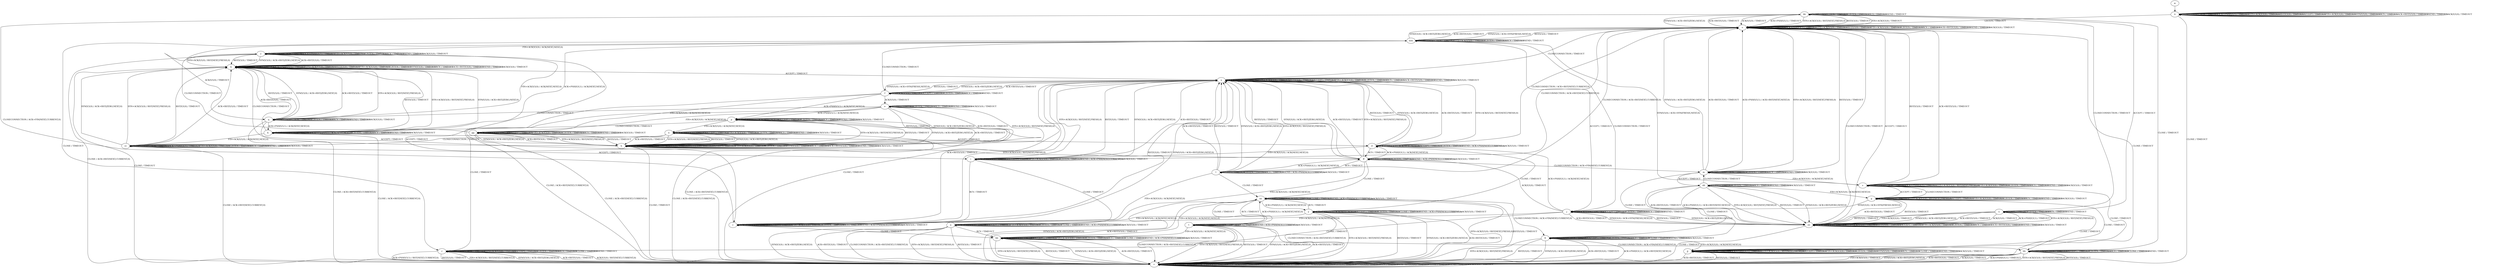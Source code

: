 digraph "" {
	graph ["Incoming time"=0.0004086494445800781,
		"Outgoing time"=0.04054093360900879,
		Output="{'States': 39, 'Transitions': 495, 'Filename': '../results/tcp_preset_100/TCP_Windows8_Server-TCP_Windows8_Server-1.dot'}",
		Reference="{'States': 39, 'Transitions': 495, 'Filename': '../subjects/tcp/TCP_Windows8_Server.dot'}",
		Solver=yices,
		Updated="{'States': 39, 'Transitions': 495, 'Filename': '../subjects/tcp/TCP_Windows8_Server.dot'}",
		"f-measure"=1.0,
		precision=1.0,
		recall=1.0
	];
	a -> a	[key=0,
		label="ACK+PSH(V,V,1) / TIMEOUT"];
	a -> a	[key=1,
		label="ACCEPT / TIMEOUT"];
	a -> a	[key=2,
		label="FIN+ACK(V,V,0) / TIMEOUT"];
	a -> a	[key=3,
		label="LISTEN / TIMEOUT"];
	a -> a	[key=4,
		label="CLOSE / TIMEOUT"];
	a -> a	[key=5,
		label="SEND / ACK+PSH(NEXT,CURRENT,1)"];
	a -> a	[key=6,
		label="ACK(V,V,0) / TIMEOUT"];
	a -> v	[key=0,
		label="CLOSECONNECTION / ACK+RST(NEXT,CURRENT,0)"];
	a -> v	[key=1,
		label="SYN+ACK(V,V,0) / RST(NEXT,FRESH,0)"];
	a -> v	[key=2,
		label="RST(V,V,0) / TIMEOUT"];
	a -> v	[key=3,
		label="SYN(V,V,0) / ACK+RST(ZERO,NEXT,0)"];
	a -> v	[key=4,
		label="ACK+RST(V,V,0) / TIMEOUT"];
	a -> bb	[key=0,
		label="RCV / TIMEOUT"];
	b -> b	[key=0,
		label="CLOSECONNECTION / TIMEOUT"];
	b -> b	[key=1,
		label="ACK+PSH(V,V,1) / TIMEOUT"];
	b -> b	[key=2,
		label="SYN+ACK(V,V,0) / TIMEOUT"];
	b -> b	[key=3,
		label="RST(V,V,0) / TIMEOUT"];
	b -> b	[key=4,
		label="FIN+ACK(V,V,0) / TIMEOUT"];
	b -> b	[key=5,
		label="LISTEN / TIMEOUT"];
	b -> b	[key=6,
		label="SYN(V,V,0) / TIMEOUT"];
	b -> b	[key=7,
		label="RCV / TIMEOUT"];
	b -> b	[key=8,
		label="ACK+RST(V,V,0) / TIMEOUT"];
	b -> b	[key=9,
		label="SEND / TIMEOUT"];
	b -> b	[key=10,
		label="ACK(V,V,0) / TIMEOUT"];
	b -> u	[key=0,
		label="ACCEPT / TIMEOUT"];
	b -> v	[key=0,
		label="CLOSE / TIMEOUT"];
	c -> c	[key=0,
		label="ACK+PSH(V,V,1) / TIMEOUT"];
	c -> c	[key=1,
		label="ACCEPT / TIMEOUT"];
	c -> c	[key=2,
		label="FIN+ACK(V,V,0) / TIMEOUT"];
	c -> c	[key=3,
		label="LISTEN / TIMEOUT"];
	c -> c	[key=4,
		label="RCV / TIMEOUT"];
	c -> c	[key=5,
		label="SEND / ACK+PSH(NEXT,CURRENT,1)"];
	c -> c	[key=6,
		label="ACK(V,V,0) / TIMEOUT"];
	c -> u	[key=0,
		label="SYN+ACK(V,V,0) / RST(NEXT,FRESH,0)"];
	c -> u	[key=1,
		label="RST(V,V,0) / TIMEOUT"];
	c -> u	[key=2,
		label="SYN(V,V,0) / ACK+RST(ZERO,NEXT,0)"];
	c -> u	[key=3,
		label="ACK+RST(V,V,0) / TIMEOUT"];
	c -> bb	[key=0,
		label="CLOSE / TIMEOUT"];
	c -> kk	[key=0,
		label="CLOSECONNECTION / ACK+FIN(NEXT,CURRENT,0)"];
	d -> d	[key=0,
		label="ACK+PSH(V,V,1) / ACK(NEXT,NEXT,0)"];
	d -> d	[key=1,
		label="ACCEPT / TIMEOUT"];
	d -> d	[key=2,
		label="LISTEN / TIMEOUT"];
	d -> d	[key=3,
		label="SEND / ACK+PSH(NEXT,CURRENT,1)"];
	d -> d	[key=4,
		label="ACK(V,V,0) / TIMEOUT"];
	d -> i	[key=0,
		label="FIN+ACK(V,V,0) / ACK(NEXT,NEXT,0)"];
	d -> o	[key=0,
		label="CLOSECONNECTION / ACK+RST(NEXT,CURRENT,0)"];
	d -> u	[key=0,
		label="SYN+ACK(V,V,0) / RST(NEXT,FRESH,0)"];
	d -> u	[key=1,
		label="RST(V,V,0) / TIMEOUT"];
	d -> u	[key=2,
		label="SYN(V,V,0) / ACK+RST(ZERO,NEXT,0)"];
	d -> u	[key=3,
		label="ACK+RST(V,V,0) / TIMEOUT"];
	d -> y	[key=0,
		label="CLOSE / TIMEOUT"];
	d -> ff	[key=0,
		label="RCV / TIMEOUT"];
	e -> e	[key=0,
		label="ACCEPT / TIMEOUT"];
	e -> e	[key=1,
		label="LISTEN / TIMEOUT"];
	e -> e	[key=2,
		label="RCV / TIMEOUT"];
	e -> e	[key=3,
		label="SEND / TIMEOUT"];
	e -> e	[key=4,
		label="ACK(V,V,0) / TIMEOUT"];
	e -> h	[key=0,
		label="SYN+ACK(V,V,0) / RST(NEXT,FRESH,0)"];
	e -> h	[key=1,
		label="RST(V,V,0) / TIMEOUT"];
	e -> h	[key=2,
		label="SYN(V,V,0) / ACK+RST(ZERO,NEXT,0)"];
	e -> h	[key=3,
		label="ACK+RST(V,V,0) / TIMEOUT"];
	e -> p	[key=0,
		label="ACK+PSH(V,V,1) / ACK(NEXT,NEXT,0)"];
	e -> q	[key=0,
		label="CLOSECONNECTION / TIMEOUT"];
	e -> v	[key=0,
		label="CLOSE / ACK+RST(NEXT,CURRENT,0)"];
	e -> gg	[key=0,
		label="FIN+ACK(V,V,0) / ACK(NEXT,NEXT,0)"];
	f -> e	[key=0,
		label="ACK(V,V,0) / TIMEOUT"];
	f -> f	[key=0,
		label="SYN+ACK(V,V,0) / TIMEOUT"];
	f -> f	[key=1,
		label="ACCEPT / TIMEOUT"];
	f -> f	[key=2,
		label="LISTEN / TIMEOUT"];
	f -> f	[key=3,
		label="RCV / TIMEOUT"];
	f -> f	[key=4,
		label="SEND / TIMEOUT"];
	f -> p	[key=0,
		label="ACK+PSH(V,V,1) / ACK(NEXT,NEXT,0)"];
	f -> r	[key=0,
		label="CLOSE / TIMEOUT"];
	f -> u	[key=0,
		label="RST(V,V,0) / TIMEOUT"];
	f -> u	[key=1,
		label="SYN(V,V,0) / ACK+RST(ZERO,NEXT,0)"];
	f -> u	[key=2,
		label="ACK+RST(V,V,0) / TIMEOUT"];
	f -> gg	[key=0,
		label="FIN+ACK(V,V,0) / ACK(NEXT,NEXT,0)"];
	f -> mm	[key=0,
		label="CLOSECONNECTION / TIMEOUT"];
	g -> g	[key=0,
		label="ACK+PSH(V,V,1) / TIMEOUT"];
	g -> g	[key=1,
		label="SYN+ACK(V,V,0) / RST(NEXT,FRESH,0)"];
	g -> g	[key=2,
		label="ACCEPT / TIMEOUT"];
	g -> g	[key=3,
		label="FIN+ACK(V,V,0) / TIMEOUT"];
	g -> g	[key=4,
		label="LISTEN / TIMEOUT"];
	g -> g	[key=5,
		label="RCV / TIMEOUT"];
	g -> g	[key=6,
		label="SEND / TIMEOUT"];
	g -> g	[key=7,
		label="ACK(V,V,0) / TIMEOUT"];
	g -> j	[key=0,
		label="SYN(V,V,0) / ACK+SYN(FRESH,NEXT,0)"];
	g -> s	[key=0,
		label="CLOSECONNECTION / TIMEOUT"];
	g -> ee	[key=0,
		label="RST(V,V,0) / TIMEOUT"];
	g -> ee	[key=1,
		label="ACK+RST(V,V,0) / TIMEOUT"];
	g -> jj	[key=0,
		label="CLOSE / TIMEOUT"];
	h -> b	[key=0,
		label="CLOSECONNECTION / TIMEOUT"];
	h -> h	[key=0,
		label="ACK+PSH(V,V,1) / TIMEOUT"];
	h -> h	[key=1,
		label="SYN+ACK(V,V,0) / TIMEOUT"];
	h -> h	[key=2,
		label="RST(V,V,0) / TIMEOUT"];
	h -> h	[key=3,
		label="ACCEPT / TIMEOUT"];
	h -> h	[key=4,
		label="FIN+ACK(V,V,0) / TIMEOUT"];
	h -> h	[key=5,
		label="LISTEN / TIMEOUT"];
	h -> h	[key=6,
		label="SYN(V,V,0) / TIMEOUT"];
	h -> h	[key=7,
		label="RCV / TIMEOUT"];
	h -> h	[key=8,
		label="ACK+RST(V,V,0) / TIMEOUT"];
	h -> h	[key=9,
		label="SEND / TIMEOUT"];
	h -> h	[key=10,
		label="ACK(V,V,0) / TIMEOUT"];
	h -> v	[key=0,
		label="CLOSE / TIMEOUT"];
	i -> a	[key=0,
		label="CLOSE / TIMEOUT"];
	i -> c	[key=0,
		label="RCV / TIMEOUT"];
	i -> i	[key=0,
		label="ACK+PSH(V,V,1) / TIMEOUT"];
	i -> i	[key=1,
		label="ACCEPT / TIMEOUT"];
	i -> i	[key=2,
		label="FIN+ACK(V,V,0) / TIMEOUT"];
	i -> i	[key=3,
		label="LISTEN / TIMEOUT"];
	i -> i	[key=4,
		label="SEND / ACK+PSH(NEXT,CURRENT,1)"];
	i -> i	[key=5,
		label="ACK(V,V,0) / TIMEOUT"];
	i -> o	[key=0,
		label="CLOSECONNECTION / ACK+RST(NEXT,CURRENT,0)"];
	i -> u	[key=0,
		label="SYN+ACK(V,V,0) / RST(NEXT,FRESH,0)"];
	i -> u	[key=1,
		label="RST(V,V,0) / TIMEOUT"];
	i -> u	[key=2,
		label="SYN(V,V,0) / ACK+RST(ZERO,NEXT,0)"];
	i -> u	[key=3,
		label="ACK+RST(V,V,0) / TIMEOUT"];
	j -> c	[key=0,
		label="FIN+ACK(V,V,0) / ACK(NEXT,NEXT,0)"];
	j -> d	[key=0,
		label="ACK+PSH(V,V,1) / ACK(NEXT,NEXT,0)"];
	j -> j	[key=0,
		label="SYN+ACK(V,V,0) / TIMEOUT"];
	j -> j	[key=1,
		label="ACCEPT / TIMEOUT"];
	j -> j	[key=2,
		label="LISTEN / TIMEOUT"];
	j -> j	[key=3,
		label="RCV / TIMEOUT"];
	j -> j	[key=4,
		label="SEND / TIMEOUT"];
	j -> r	[key=0,
		label="CLOSE / TIMEOUT"];
	j -> ee	[key=0,
		label="RST(V,V,0) / TIMEOUT"];
	j -> ee	[key=1,
		label="SYN(V,V,0) / ACK+RST(ZERO,NEXT,0)"];
	j -> ee	[key=2,
		label="ACK+RST(V,V,0) / TIMEOUT"];
	j -> ff	[key=0,
		label="ACK(V,V,0) / TIMEOUT"];
	j -> mm	[key=0,
		label="CLOSECONNECTION / TIMEOUT"];
	k -> b	[key=0,
		label="SYN+ACK(V,V,0) / RST(NEXT,FRESH,0)"];
	k -> b	[key=1,
		label="RST(V,V,0) / TIMEOUT"];
	k -> b	[key=2,
		label="SYN(V,V,0) / ACK+RST(ZERO,NEXT,0)"];
	k -> b	[key=3,
		label="ACK+RST(V,V,0) / TIMEOUT"];
	k -> d	[key=0,
		label="ACCEPT / TIMEOUT"];
	k -> k	[key=0,
		label="CLOSECONNECTION / TIMEOUT"];
	k -> k	[key=1,
		label="ACK+PSH(V,V,1) / ACK(NEXT,NEXT,0)"];
	k -> k	[key=2,
		label="LISTEN / TIMEOUT"];
	k -> k	[key=3,
		label="RCV / TIMEOUT"];
	k -> k	[key=4,
		label="SEND / TIMEOUT"];
	k -> k	[key=5,
		label="ACK(V,V,0) / TIMEOUT"];
	k -> v	[key=0,
		label="CLOSE / ACK+RST(NEXT,CURRENT,0)"];
	k -> cc	[key=0,
		label="FIN+ACK(V,V,0) / ACK(NEXT,NEXT,0)"];
	l -> c	[key=0,
		label="FIN+ACK(V,V,0) / ACK(NEXT,NEXT,0)"];
	l -> l	[key=0,
		label="ACCEPT / TIMEOUT"];
	l -> l	[key=1,
		label="LISTEN / TIMEOUT"];
	l -> l	[key=2,
		label="RCV / TIMEOUT"];
	l -> l	[key=3,
		label="SEND / ACK+PSH(NEXT,CURRENT,1)"];
	l -> l	[key=4,
		label="ACK(V,V,0) / TIMEOUT"];
	l -> o	[key=0,
		label="CLOSECONNECTION / ACK+RST(NEXT,CURRENT,0)"];
	l -> u	[key=0,
		label="SYN+ACK(V,V,0) / RST(NEXT,FRESH,0)"];
	l -> u	[key=1,
		label="RST(V,V,0) / TIMEOUT"];
	l -> u	[key=2,
		label="SYN(V,V,0) / ACK+RST(ZERO,NEXT,0)"];
	l -> u	[key=3,
		label="ACK+RST(V,V,0) / TIMEOUT"];
	l -> aa	[key=0,
		label="CLOSE / TIMEOUT"];
	l -> ff	[key=0,
		label="ACK+PSH(V,V,1) / ACK(NEXT,NEXT,0)"];
	m -> m	[key=0,
		label="CLOSECONNECTION / TIMEOUT"];
	m -> m	[key=1,
		label="LISTEN / TIMEOUT"];
	m -> m	[key=2,
		label="RCV / TIMEOUT"];
	m -> m	[key=3,
		label="SEND / TIMEOUT"];
	m -> m	[key=4,
		label="ACK(V,V,0) / TIMEOUT"];
	m -> o	[key=0,
		label="ACK+PSH(V,V,1) / ACK+RST(NEXT,NEXT,0)"];
	m -> o	[key=1,
		label="SYN+ACK(V,V,0) / RST(NEXT,FRESH,0)"];
	m -> o	[key=2,
		label="RST(V,V,0) / TIMEOUT"];
	m -> o	[key=3,
		label="SYN(V,V,0) / ACK+RST(ZERO,NEXT,0)"];
	m -> o	[key=4,
		label="ACK+RST(V,V,0) / TIMEOUT"];
	m -> s	[key=0,
		label="FIN+ACK(V,V,0) / ACK(NEXT,NEXT,0)"];
	m -> dd	[key=0,
		label="ACCEPT / TIMEOUT"];
	m -> ll	[key=0,
		label="CLOSE / TIMEOUT"];
	n -> h	[key=0,
		label="SYN+ACK(V,V,0) / RST(NEXT,FRESH,0)"];
	n -> h	[key=1,
		label="RST(V,V,0) / TIMEOUT"];
	n -> h	[key=2,
		label="SYN(V,V,0) / ACK+RST(ZERO,NEXT,0)"];
	n -> h	[key=3,
		label="ACK+RST(V,V,0) / TIMEOUT"];
	n -> n	[key=0,
		label="ACK+PSH(V,V,1) / TIMEOUT"];
	n -> n	[key=1,
		label="ACCEPT / TIMEOUT"];
	n -> n	[key=2,
		label="FIN+ACK(V,V,0) / TIMEOUT"];
	n -> n	[key=3,
		label="LISTEN / TIMEOUT"];
	n -> n	[key=4,
		label="RCV / TIMEOUT"];
	n -> n	[key=5,
		label="SEND / TIMEOUT"];
	n -> n	[key=6,
		label="ACK(V,V,0) / TIMEOUT"];
	n -> v	[key=0,
		label="CLOSE / ACK+RST(NEXT,CURRENT,0)"];
	n -> cc	[key=0,
		label="CLOSECONNECTION / TIMEOUT"];
	o -> o	[key=0,
		label="CLOSECONNECTION / TIMEOUT"];
	o -> o	[key=1,
		label="ACK+PSH(V,V,1) / TIMEOUT"];
	o -> o	[key=2,
		label="SYN+ACK(V,V,0) / TIMEOUT"];
	o -> o	[key=3,
		label="RST(V,V,0) / TIMEOUT"];
	o -> o	[key=4,
		label="FIN+ACK(V,V,0) / TIMEOUT"];
	o -> o	[key=5,
		label="LISTEN / TIMEOUT"];
	o -> o	[key=6,
		label="RCV / TIMEOUT"];
	o -> o	[key=7,
		label="ACK+RST(V,V,0) / TIMEOUT"];
	o -> o	[key=8,
		label="SEND / TIMEOUT"];
	o -> o	[key=9,
		label="ACK(V,V,0) / TIMEOUT"];
	o -> v	[key=0,
		label="CLOSE / TIMEOUT"];
	o -> ee	[key=0,
		label="ACCEPT / TIMEOUT"];
	o -> mm	[key=0,
		label="SYN(V,V,0) / ACK+SYN(FRESH,NEXT,0)"];
	p -> h	[key=0,
		label="SYN+ACK(V,V,0) / RST(NEXT,FRESH,0)"];
	p -> h	[key=1,
		label="RST(V,V,0) / TIMEOUT"];
	p -> h	[key=2,
		label="SYN(V,V,0) / ACK+RST(ZERO,NEXT,0)"];
	p -> h	[key=3,
		label="ACK+RST(V,V,0) / TIMEOUT"];
	p -> k	[key=0,
		label="CLOSECONNECTION / TIMEOUT"];
	p -> n	[key=0,
		label="FIN+ACK(V,V,0) / ACK(NEXT,NEXT,0)"];
	p -> p	[key=0,
		label="ACK+PSH(V,V,1) / ACK(NEXT,NEXT,0)"];
	p -> p	[key=1,
		label="ACCEPT / TIMEOUT"];
	p -> p	[key=2,
		label="LISTEN / TIMEOUT"];
	p -> p	[key=3,
		label="RCV / TIMEOUT"];
	p -> p	[key=4,
		label="SEND / TIMEOUT"];
	p -> p	[key=5,
		label="ACK(V,V,0) / TIMEOUT"];
	p -> v	[key=0,
		label="CLOSE / ACK+RST(NEXT,CURRENT,0)"];
	q -> b	[key=0,
		label="SYN+ACK(V,V,0) / RST(NEXT,FRESH,0)"];
	q -> b	[key=1,
		label="RST(V,V,0) / TIMEOUT"];
	q -> b	[key=2,
		label="SYN(V,V,0) / ACK+RST(ZERO,NEXT,0)"];
	q -> b	[key=3,
		label="ACK+RST(V,V,0) / TIMEOUT"];
	q -> k	[key=0,
		label="ACK+PSH(V,V,1) / ACK(NEXT,NEXT,0)"];
	q -> q	[key=0,
		label="CLOSECONNECTION / TIMEOUT"];
	q -> q	[key=1,
		label="LISTEN / TIMEOUT"];
	q -> q	[key=2,
		label="RCV / TIMEOUT"];
	q -> q	[key=3,
		label="SEND / TIMEOUT"];
	q -> q	[key=4,
		label="ACK(V,V,0) / TIMEOUT"];
	q -> v	[key=0,
		label="CLOSE / ACK+RST(NEXT,CURRENT,0)"];
	q -> z	[key=0,
		label="FIN+ACK(V,V,0) / ACK(NEXT,NEXT,0)"];
	q -> ff	[key=0,
		label="ACCEPT / TIMEOUT"];
	r -> r	[key=0,
		label="CLOSECONNECTION / TIMEOUT"];
	r -> r	[key=1,
		label="SYN+ACK(V,V,0) / TIMEOUT"];
	r -> r	[key=2,
		label="ACCEPT / TIMEOUT"];
	r -> r	[key=3,
		label="LISTEN / TIMEOUT"];
	r -> r	[key=4,
		label="RCV / TIMEOUT"];
	r -> r	[key=5,
		label="CLOSE / TIMEOUT"];
	r -> r	[key=6,
		label="SEND / TIMEOUT"];
	r -> v	[key=0,
		label="ACK+PSH(V,V,1) / RST(NEXT,CURRENT,0)"];
	r -> v	[key=1,
		label="RST(V,V,0) / TIMEOUT"];
	r -> v	[key=2,
		label="FIN+ACK(V,V,0) / RST(NEXT,CURRENT,0)"];
	r -> v	[key=3,
		label="SYN(V,V,0) / ACK+RST(ZERO,NEXT,0)"];
	r -> v	[key=4,
		label="ACK+RST(V,V,0) / TIMEOUT"];
	r -> v	[key=5,
		label="ACK(V,V,0) / RST(NEXT,CURRENT,0)"];
	s -> g	[key=0,
		label="ACCEPT / TIMEOUT"];
	s -> o	[key=0,
		label="RST(V,V,0) / TIMEOUT"];
	s -> o	[key=1,
		label="ACK+RST(V,V,0) / TIMEOUT"];
	s -> s	[key=0,
		label="CLOSECONNECTION / TIMEOUT"];
	s -> s	[key=1,
		label="ACK+PSH(V,V,1) / TIMEOUT"];
	s -> s	[key=2,
		label="SYN+ACK(V,V,0) / RST(NEXT,FRESH,0)"];
	s -> s	[key=3,
		label="FIN+ACK(V,V,0) / TIMEOUT"];
	s -> s	[key=4,
		label="LISTEN / TIMEOUT"];
	s -> s	[key=5,
		label="RCV / TIMEOUT"];
	s -> s	[key=6,
		label="SEND / TIMEOUT"];
	s -> s	[key=7,
		label="ACK(V,V,0) / TIMEOUT"];
	s -> jj	[key=0,
		label="CLOSE / TIMEOUT"];
	s -> mm	[key=0,
		label="SYN(V,V,0) / ACK+SYN(FRESH,NEXT,0)"];
	t -> t	[key=0,
		label="ACCEPT / TIMEOUT"];
	t -> t	[key=1,
		label="LISTEN / TIMEOUT"];
	t -> t	[key=2,
		label="RCV / TIMEOUT"];
	t -> t	[key=3,
		label="SEND / ACK+PSH(NEXT,CURRENT,1)"];
	t -> t	[key=4,
		label="ACK(V,V,0) / TIMEOUT"];
	t -> v	[key=0,
		label="CLOSECONNECTION / ACK+RST(NEXT,CURRENT,0)"];
	t -> v	[key=1,
		label="SYN+ACK(V,V,0) / RST(NEXT,FRESH,0)"];
	t -> v	[key=2,
		label="RST(V,V,0) / TIMEOUT"];
	t -> v	[key=3,
		label="SYN(V,V,0) / ACK+RST(ZERO,NEXT,0)"];
	t -> v	[key=4,
		label="ACK+RST(V,V,0) / TIMEOUT"];
	t -> aa	[key=0,
		label="ACK+PSH(V,V,1) / ACK(NEXT,NEXT,0)"];
	t -> aa	[key=1,
		label="CLOSE / TIMEOUT"];
	t -> bb	[key=0,
		label="FIN+ACK(V,V,0) / ACK(NEXT,NEXT,0)"];
	u -> f	[key=0,
		label="SYN(V,V,0) / ACK+SYN(FRESH,NEXT,0)"];
	u -> o	[key=0,
		label="CLOSECONNECTION / TIMEOUT"];
	u -> u	[key=0,
		label="ACK+PSH(V,V,1) / TIMEOUT"];
	u -> u	[key=1,
		label="SYN+ACK(V,V,0) / TIMEOUT"];
	u -> u	[key=2,
		label="RST(V,V,0) / TIMEOUT"];
	u -> u	[key=3,
		label="ACCEPT / TIMEOUT"];
	u -> u	[key=4,
		label="FIN+ACK(V,V,0) / TIMEOUT"];
	u -> u	[key=5,
		label="LISTEN / TIMEOUT"];
	u -> u	[key=6,
		label="RCV / TIMEOUT"];
	u -> u	[key=7,
		label="ACK+RST(V,V,0) / TIMEOUT"];
	u -> u	[key=8,
		label="SEND / TIMEOUT"];
	u -> u	[key=9,
		label="ACK(V,V,0) / TIMEOUT"];
	u -> v	[key=0,
		label="CLOSE / TIMEOUT"];
	v -> v	[key=0,
		label="CLOSECONNECTION / TIMEOUT"];
	v -> v	[key=1,
		label="ACK+PSH(V,V,1) / TIMEOUT"];
	v -> v	[key=2,
		label="SYN+ACK(V,V,0) / TIMEOUT"];
	v -> v	[key=3,
		label="RST(V,V,0) / TIMEOUT"];
	v -> v	[key=4,
		label="ACCEPT / TIMEOUT"];
	v -> v	[key=5,
		label="FIN+ACK(V,V,0) / TIMEOUT"];
	v -> v	[key=6,
		label="LISTEN / TIMEOUT"];
	v -> v	[key=7,
		label="SYN(V,V,0) / TIMEOUT"];
	v -> v	[key=8,
		label="RCV / TIMEOUT"];
	v -> v	[key=9,
		label="ACK+RST(V,V,0) / TIMEOUT"];
	v -> v	[key=10,
		label="CLOSE / TIMEOUT"];
	v -> v	[key=11,
		label="SEND / TIMEOUT"];
	v -> v	[key=12,
		label="ACK(V,V,0) / TIMEOUT"];
	w -> ii	[key=0];
	x -> x	[key=0,
		label="ACCEPT / TIMEOUT"];
	x -> x	[key=1,
		label="LISTEN / TIMEOUT"];
	x -> x	[key=2,
		label="RCV / TIMEOUT"];
	x -> x	[key=3,
		label="SEND / TIMEOUT"];
	x -> ee	[key=0,
		label="ACK+PSH(V,V,1) / TIMEOUT"];
	x -> ee	[key=1,
		label="SYN+ACK(V,V,0) / RST(NEXT,FRESH,0)"];
	x -> ee	[key=2,
		label="RST(V,V,0) / TIMEOUT"];
	x -> ee	[key=3,
		label="FIN+ACK(V,V,0) / TIMEOUT"];
	x -> ee	[key=4,
		label="SYN(V,V,0) / ACK+RST(ZERO,NEXT,0)"];
	x -> ee	[key=5,
		label="ACK+RST(V,V,0) / TIMEOUT"];
	x -> ee	[key=6,
		label="ACK(V,V,0) / TIMEOUT"];
	x -> hh	[key=0,
		label="CLOSE / TIMEOUT"];
	x -> kk	[key=0,
		label="CLOSECONNECTION / TIMEOUT"];
	y -> a	[key=0,
		label="FIN+ACK(V,V,0) / ACK(NEXT,NEXT,0)"];
	y -> v	[key=0,
		label="CLOSECONNECTION / ACK+RST(NEXT,CURRENT,0)"];
	y -> v	[key=1,
		label="SYN+ACK(V,V,0) / RST(NEXT,FRESH,0)"];
	y -> v	[key=2,
		label="RST(V,V,0) / TIMEOUT"];
	y -> v	[key=3,
		label="SYN(V,V,0) / ACK+RST(ZERO,NEXT,0)"];
	y -> v	[key=4,
		label="ACK+RST(V,V,0) / TIMEOUT"];
	y -> y	[key=0,
		label="ACK+PSH(V,V,1) / ACK(NEXT,NEXT,0)"];
	y -> y	[key=1,
		label="ACCEPT / TIMEOUT"];
	y -> y	[key=2,
		label="LISTEN / TIMEOUT"];
	y -> y	[key=3,
		label="CLOSE / TIMEOUT"];
	y -> y	[key=4,
		label="SEND / ACK+PSH(NEXT,CURRENT,1)"];
	y -> y	[key=5,
		label="ACK(V,V,0) / TIMEOUT"];
	y -> aa	[key=0,
		label="RCV / TIMEOUT"];
	z -> b	[key=0,
		label="SYN+ACK(V,V,0) / RST(NEXT,FRESH,0)"];
	z -> b	[key=1,
		label="RST(V,V,0) / TIMEOUT"];
	z -> b	[key=2,
		label="SYN(V,V,0) / ACK+RST(ZERO,NEXT,0)"];
	z -> b	[key=3,
		label="ACK+RST(V,V,0) / TIMEOUT"];
	z -> c	[key=0,
		label="ACCEPT / TIMEOUT"];
	z -> v	[key=0,
		label="CLOSE / ACK+RST(NEXT,CURRENT,0)"];
	z -> z	[key=0,
		label="CLOSECONNECTION / TIMEOUT"];
	z -> z	[key=1,
		label="ACK+PSH(V,V,1) / TIMEOUT"];
	z -> z	[key=2,
		label="FIN+ACK(V,V,0) / TIMEOUT"];
	z -> z	[key=3,
		label="LISTEN / TIMEOUT"];
	z -> z	[key=4,
		label="RCV / TIMEOUT"];
	z -> z	[key=5,
		label="SEND / TIMEOUT"];
	z -> z	[key=6,
		label="ACK(V,V,0) / TIMEOUT"];
	aa -> t	[key=0,
		label="RCV / TIMEOUT"];
	aa -> v	[key=0,
		label="SYN+ACK(V,V,0) / RST(NEXT,FRESH,0)"];
	aa -> v	[key=1,
		label="RST(V,V,0) / TIMEOUT"];
	aa -> v	[key=2,
		label="SYN(V,V,0) / ACK+RST(ZERO,NEXT,0)"];
	aa -> v	[key=3,
		label="ACK+RST(V,V,0) / TIMEOUT"];
	aa -> y	[key=0,
		label="ACK+PSH(V,V,1) / ACK(NEXT,NEXT,0)"];
	aa -> aa	[key=0,
		label="ACCEPT / TIMEOUT"];
	aa -> aa	[key=1,
		label="LISTEN / TIMEOUT"];
	aa -> aa	[key=2,
		label="CLOSE / TIMEOUT"];
	aa -> aa	[key=3,
		label="SEND / ACK+PSH(NEXT,CURRENT,1)"];
	aa -> aa	[key=4,
		label="ACK(V,V,0) / TIMEOUT"];
	aa -> bb	[key=0,
		label="FIN+ACK(V,V,0) / ACK(NEXT,NEXT,0)"];
	aa -> ll	[key=0,
		label="CLOSECONNECTION / ACK+FIN(NEXT,CURRENT,0)"];
	bb -> v	[key=0,
		label="SYN+ACK(V,V,0) / RST(NEXT,FRESH,0)"];
	bb -> v	[key=1,
		label="RST(V,V,0) / TIMEOUT"];
	bb -> v	[key=2,
		label="SYN(V,V,0) / ACK+RST(ZERO,NEXT,0)"];
	bb -> v	[key=3,
		label="ACK+RST(V,V,0) / TIMEOUT"];
	bb -> bb	[key=0,
		label="ACK+PSH(V,V,1) / TIMEOUT"];
	bb -> bb	[key=1,
		label="ACCEPT / TIMEOUT"];
	bb -> bb	[key=2,
		label="FIN+ACK(V,V,0) / TIMEOUT"];
	bb -> bb	[key=3,
		label="LISTEN / TIMEOUT"];
	bb -> bb	[key=4,
		label="RCV / TIMEOUT"];
	bb -> bb	[key=5,
		label="CLOSE / TIMEOUT"];
	bb -> bb	[key=6,
		label="SEND / ACK+PSH(NEXT,CURRENT,1)"];
	bb -> bb	[key=7,
		label="ACK(V,V,0) / TIMEOUT"];
	bb -> hh	[key=0,
		label="CLOSECONNECTION / ACK+FIN(NEXT,CURRENT,0)"];
	cc -> b	[key=0,
		label="SYN+ACK(V,V,0) / RST(NEXT,FRESH,0)"];
	cc -> b	[key=1,
		label="RST(V,V,0) / TIMEOUT"];
	cc -> b	[key=2,
		label="SYN(V,V,0) / ACK+RST(ZERO,NEXT,0)"];
	cc -> b	[key=3,
		label="ACK+RST(V,V,0) / TIMEOUT"];
	cc -> i	[key=0,
		label="ACCEPT / TIMEOUT"];
	cc -> v	[key=0,
		label="CLOSE / ACK+RST(NEXT,CURRENT,0)"];
	cc -> cc	[key=0,
		label="CLOSECONNECTION / TIMEOUT"];
	cc -> cc	[key=1,
		label="ACK+PSH(V,V,1) / TIMEOUT"];
	cc -> cc	[key=2,
		label="FIN+ACK(V,V,0) / TIMEOUT"];
	cc -> cc	[key=3,
		label="LISTEN / TIMEOUT"];
	cc -> cc	[key=4,
		label="RCV / TIMEOUT"];
	cc -> cc	[key=5,
		label="SEND / TIMEOUT"];
	cc -> cc	[key=6,
		label="ACK(V,V,0) / TIMEOUT"];
	dd -> g	[key=0,
		label="FIN+ACK(V,V,0) / ACK(NEXT,NEXT,0)"];
	dd -> m	[key=0,
		label="CLOSECONNECTION / TIMEOUT"];
	dd -> dd	[key=0,
		label="ACCEPT / TIMEOUT"];
	dd -> dd	[key=1,
		label="LISTEN / TIMEOUT"];
	dd -> dd	[key=2,
		label="RCV / TIMEOUT"];
	dd -> dd	[key=3,
		label="SEND / TIMEOUT"];
	dd -> dd	[key=4,
		label="ACK(V,V,0) / TIMEOUT"];
	dd -> ee	[key=0,
		label="ACK+PSH(V,V,1) / ACK+RST(NEXT,NEXT,0)"];
	dd -> ee	[key=1,
		label="SYN+ACK(V,V,0) / RST(NEXT,FRESH,0)"];
	dd -> ee	[key=2,
		label="RST(V,V,0) / TIMEOUT"];
	dd -> ee	[key=3,
		label="SYN(V,V,0) / ACK+RST(ZERO,NEXT,0)"];
	dd -> ee	[key=4,
		label="ACK+RST(V,V,0) / TIMEOUT"];
	dd -> ll	[key=0,
		label="CLOSE / TIMEOUT"];
	ee -> j	[key=0,
		label="SYN(V,V,0) / ACK+SYN(FRESH,NEXT,0)"];
	ee -> o	[key=0,
		label="CLOSECONNECTION / TIMEOUT"];
	ee -> v	[key=0,
		label="CLOSE / TIMEOUT"];
	ee -> ee	[key=0,
		label="ACK+PSH(V,V,1) / TIMEOUT"];
	ee -> ee	[key=1,
		label="SYN+ACK(V,V,0) / TIMEOUT"];
	ee -> ee	[key=2,
		label="RST(V,V,0) / TIMEOUT"];
	ee -> ee	[key=3,
		label="ACCEPT / TIMEOUT"];
	ee -> ee	[key=4,
		label="FIN+ACK(V,V,0) / TIMEOUT"];
	ee -> ee	[key=5,
		label="LISTEN / TIMEOUT"];
	ee -> ee	[key=6,
		label="RCV / TIMEOUT"];
	ee -> ee	[key=7,
		label="ACK+RST(V,V,0) / TIMEOUT"];
	ee -> ee	[key=8,
		label="SEND / TIMEOUT"];
	ee -> ee	[key=9,
		label="ACK(V,V,0) / TIMEOUT"];
	ff -> c	[key=0,
		label="FIN+ACK(V,V,0) / ACK(NEXT,NEXT,0)"];
	ff -> d	[key=0,
		label="ACK+PSH(V,V,1) / ACK(NEXT,NEXT,0)"];
	ff -> l	[key=0,
		label="RCV / TIMEOUT"];
	ff -> m	[key=0,
		label="CLOSECONNECTION / ACK+FIN(NEXT,CURRENT,0)"];
	ff -> u	[key=0,
		label="SYN+ACK(V,V,0) / RST(NEXT,FRESH,0)"];
	ff -> u	[key=1,
		label="RST(V,V,0) / TIMEOUT"];
	ff -> u	[key=2,
		label="SYN(V,V,0) / ACK+RST(ZERO,NEXT,0)"];
	ff -> u	[key=3,
		label="ACK+RST(V,V,0) / TIMEOUT"];
	ff -> aa	[key=0,
		label="CLOSE / TIMEOUT"];
	ff -> ff	[key=0,
		label="ACCEPT / TIMEOUT"];
	ff -> ff	[key=1,
		label="LISTEN / TIMEOUT"];
	ff -> ff	[key=2,
		label="SEND / ACK+PSH(NEXT,CURRENT,1)"];
	ff -> ff	[key=3,
		label="ACK(V,V,0) / TIMEOUT"];
	gg -> h	[key=0,
		label="SYN+ACK(V,V,0) / RST(NEXT,FRESH,0)"];
	gg -> h	[key=1,
		label="RST(V,V,0) / TIMEOUT"];
	gg -> h	[key=2,
		label="SYN(V,V,0) / ACK+RST(ZERO,NEXT,0)"];
	gg -> h	[key=3,
		label="ACK+RST(V,V,0) / TIMEOUT"];
	gg -> v	[key=0,
		label="CLOSE / ACK+RST(NEXT,CURRENT,0)"];
	gg -> z	[key=0,
		label="CLOSECONNECTION / TIMEOUT"];
	gg -> gg	[key=0,
		label="ACK+PSH(V,V,1) / TIMEOUT"];
	gg -> gg	[key=1,
		label="ACCEPT / TIMEOUT"];
	gg -> gg	[key=2,
		label="FIN+ACK(V,V,0) / TIMEOUT"];
	gg -> gg	[key=3,
		label="LISTEN / TIMEOUT"];
	gg -> gg	[key=4,
		label="RCV / TIMEOUT"];
	gg -> gg	[key=5,
		label="SEND / TIMEOUT"];
	gg -> gg	[key=6,
		label="ACK(V,V,0) / TIMEOUT"];
	hh -> v	[key=0,
		label="ACK+PSH(V,V,1) / TIMEOUT"];
	hh -> v	[key=1,
		label="SYN+ACK(V,V,0) / RST(NEXT,FRESH,0)"];
	hh -> v	[key=2,
		label="RST(V,V,0) / TIMEOUT"];
	hh -> v	[key=3,
		label="FIN+ACK(V,V,0) / TIMEOUT"];
	hh -> v	[key=4,
		label="SYN(V,V,0) / ACK+RST(ZERO,NEXT,0)"];
	hh -> v	[key=5,
		label="ACK+RST(V,V,0) / TIMEOUT"];
	hh -> v	[key=6,
		label="ACK(V,V,0) / TIMEOUT"];
	hh -> hh	[key=0,
		label="CLOSECONNECTION / TIMEOUT"];
	hh -> hh	[key=1,
		label="ACCEPT / TIMEOUT"];
	hh -> hh	[key=2,
		label="LISTEN / TIMEOUT"];
	hh -> hh	[key=3,
		label="RCV / TIMEOUT"];
	hh -> hh	[key=4,
		label="CLOSE / TIMEOUT"];
	hh -> hh	[key=5,
		label="SEND / TIMEOUT"];
	ii -> o	[key=0,
		label="LISTEN / TIMEOUT"];
	ii -> v	[key=0,
		label="CLOSE / TIMEOUT"];
	ii -> ii	[key=0,
		label="CLOSECONNECTION / TIMEOUT"];
	ii -> ii	[key=1,
		label="ACK+PSH(V,V,1) / TIMEOUT"];
	ii -> ii	[key=2,
		label="SYN+ACK(V,V,0) / TIMEOUT"];
	ii -> ii	[key=3,
		label="RST(V,V,0) / TIMEOUT"];
	ii -> ii	[key=4,
		label="ACCEPT / TIMEOUT"];
	ii -> ii	[key=5,
		label="FIN+ACK(V,V,0) / TIMEOUT"];
	ii -> ii	[key=6,
		label="SYN(V,V,0) / TIMEOUT"];
	ii -> ii	[key=7,
		label="RCV / TIMEOUT"];
	ii -> ii	[key=8,
		label="ACK+RST(V,V,0) / TIMEOUT"];
	ii -> ii	[key=9,
		label="SEND / TIMEOUT"];
	ii -> ii	[key=10,
		label="ACK(V,V,0) / TIMEOUT"];
	jj -> v	[key=0,
		label="RST(V,V,0) / TIMEOUT"];
	jj -> v	[key=1,
		label="ACK+RST(V,V,0) / TIMEOUT"];
	jj -> jj	[key=0,
		label="CLOSECONNECTION / TIMEOUT"];
	jj -> jj	[key=1,
		label="ACK+PSH(V,V,1) / TIMEOUT"];
	jj -> jj	[key=2,
		label="SYN+ACK(V,V,0) / RST(NEXT,FRESH,0)"];
	jj -> jj	[key=3,
		label="ACCEPT / TIMEOUT"];
	jj -> jj	[key=4,
		label="FIN+ACK(V,V,0) / TIMEOUT"];
	jj -> jj	[key=5,
		label="LISTEN / TIMEOUT"];
	jj -> jj	[key=6,
		label="SYN(V,V,0) / TIMEOUT"];
	jj -> jj	[key=7,
		label="RCV / TIMEOUT"];
	jj -> jj	[key=8,
		label="CLOSE / TIMEOUT"];
	jj -> jj	[key=9,
		label="SEND / TIMEOUT"];
	jj -> jj	[key=10,
		label="ACK(V,V,0) / TIMEOUT"];
	kk -> o	[key=0,
		label="ACK+PSH(V,V,1) / TIMEOUT"];
	kk -> o	[key=1,
		label="SYN+ACK(V,V,0) / RST(NEXT,FRESH,0)"];
	kk -> o	[key=2,
		label="RST(V,V,0) / TIMEOUT"];
	kk -> o	[key=3,
		label="FIN+ACK(V,V,0) / TIMEOUT"];
	kk -> o	[key=4,
		label="SYN(V,V,0) / ACK+RST(ZERO,NEXT,0)"];
	kk -> o	[key=5,
		label="ACK+RST(V,V,0) / TIMEOUT"];
	kk -> o	[key=6,
		label="ACK(V,V,0) / TIMEOUT"];
	kk -> x	[key=0,
		label="ACCEPT / TIMEOUT"];
	kk -> hh	[key=0,
		label="CLOSE / TIMEOUT"];
	kk -> kk	[key=0,
		label="CLOSECONNECTION / TIMEOUT"];
	kk -> kk	[key=1,
		label="LISTEN / TIMEOUT"];
	kk -> kk	[key=2,
		label="RCV / TIMEOUT"];
	kk -> kk	[key=3,
		label="SEND / TIMEOUT"];
	ll -> v	[key=0,
		label="ACK+PSH(V,V,1) / ACK+RST(NEXT,NEXT,0)"];
	ll -> v	[key=1,
		label="SYN+ACK(V,V,0) / RST(NEXT,FRESH,0)"];
	ll -> v	[key=2,
		label="RST(V,V,0) / TIMEOUT"];
	ll -> v	[key=3,
		label="SYN(V,V,0) / ACK+RST(ZERO,NEXT,0)"];
	ll -> v	[key=4,
		label="ACK+RST(V,V,0) / TIMEOUT"];
	ll -> jj	[key=0,
		label="FIN+ACK(V,V,0) / ACK(NEXT,NEXT,0)"];
	ll -> ll	[key=0,
		label="CLOSECONNECTION / TIMEOUT"];
	ll -> ll	[key=1,
		label="ACCEPT / TIMEOUT"];
	ll -> ll	[key=2,
		label="LISTEN / TIMEOUT"];
	ll -> ll	[key=3,
		label="RCV / TIMEOUT"];
	ll -> ll	[key=4,
		label="CLOSE / TIMEOUT"];
	ll -> ll	[key=5,
		label="SEND / TIMEOUT"];
	ll -> ll	[key=6,
		label="ACK(V,V,0) / TIMEOUT"];
	mm -> j	[key=0,
		label="ACCEPT / TIMEOUT"];
	mm -> k	[key=0,
		label="ACK+PSH(V,V,1) / ACK(NEXT,NEXT,0)"];
	mm -> o	[key=0,
		label="RST(V,V,0) / TIMEOUT"];
	mm -> o	[key=1,
		label="SYN(V,V,0) / ACK+RST(ZERO,NEXT,0)"];
	mm -> o	[key=2,
		label="ACK+RST(V,V,0) / TIMEOUT"];
	mm -> q	[key=0,
		label="ACK(V,V,0) / TIMEOUT"];
	mm -> r	[key=0,
		label="CLOSE / TIMEOUT"];
	mm -> z	[key=0,
		label="FIN+ACK(V,V,0) / ACK(NEXT,NEXT,0)"];
	mm -> mm	[key=0,
		label="CLOSECONNECTION / TIMEOUT"];
	mm -> mm	[key=1,
		label="SYN+ACK(V,V,0) / TIMEOUT"];
	mm -> mm	[key=2,
		label="LISTEN / TIMEOUT"];
	mm -> mm	[key=3,
		label="RCV / TIMEOUT"];
	mm -> mm	[key=4,
		label="SEND / TIMEOUT"];
}

